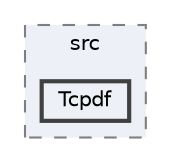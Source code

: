 digraph "plugins/learndash-certificate-builder/vendor/setasign/fpdi/src/Tcpdf"
{
 // LATEX_PDF_SIZE
  bgcolor="transparent";
  edge [fontname=Helvetica,fontsize=10,labelfontname=Helvetica,labelfontsize=10];
  node [fontname=Helvetica,fontsize=10,shape=box,height=0.2,width=0.4];
  compound=true
  subgraph clusterdir_bf770d22d18d716262956a9ef05fa15e {
    graph [ bgcolor="#edf0f7", pencolor="grey50", label="src", fontname=Helvetica,fontsize=10 style="filled,dashed", URL="dir_bf770d22d18d716262956a9ef05fa15e.html",tooltip=""]
  dir_3f5915c1dc9ecc8c385212739955e7b8 [label="Tcpdf", fillcolor="#edf0f7", color="grey25", style="filled,bold", URL="dir_3f5915c1dc9ecc8c385212739955e7b8.html",tooltip=""];
  }
}

